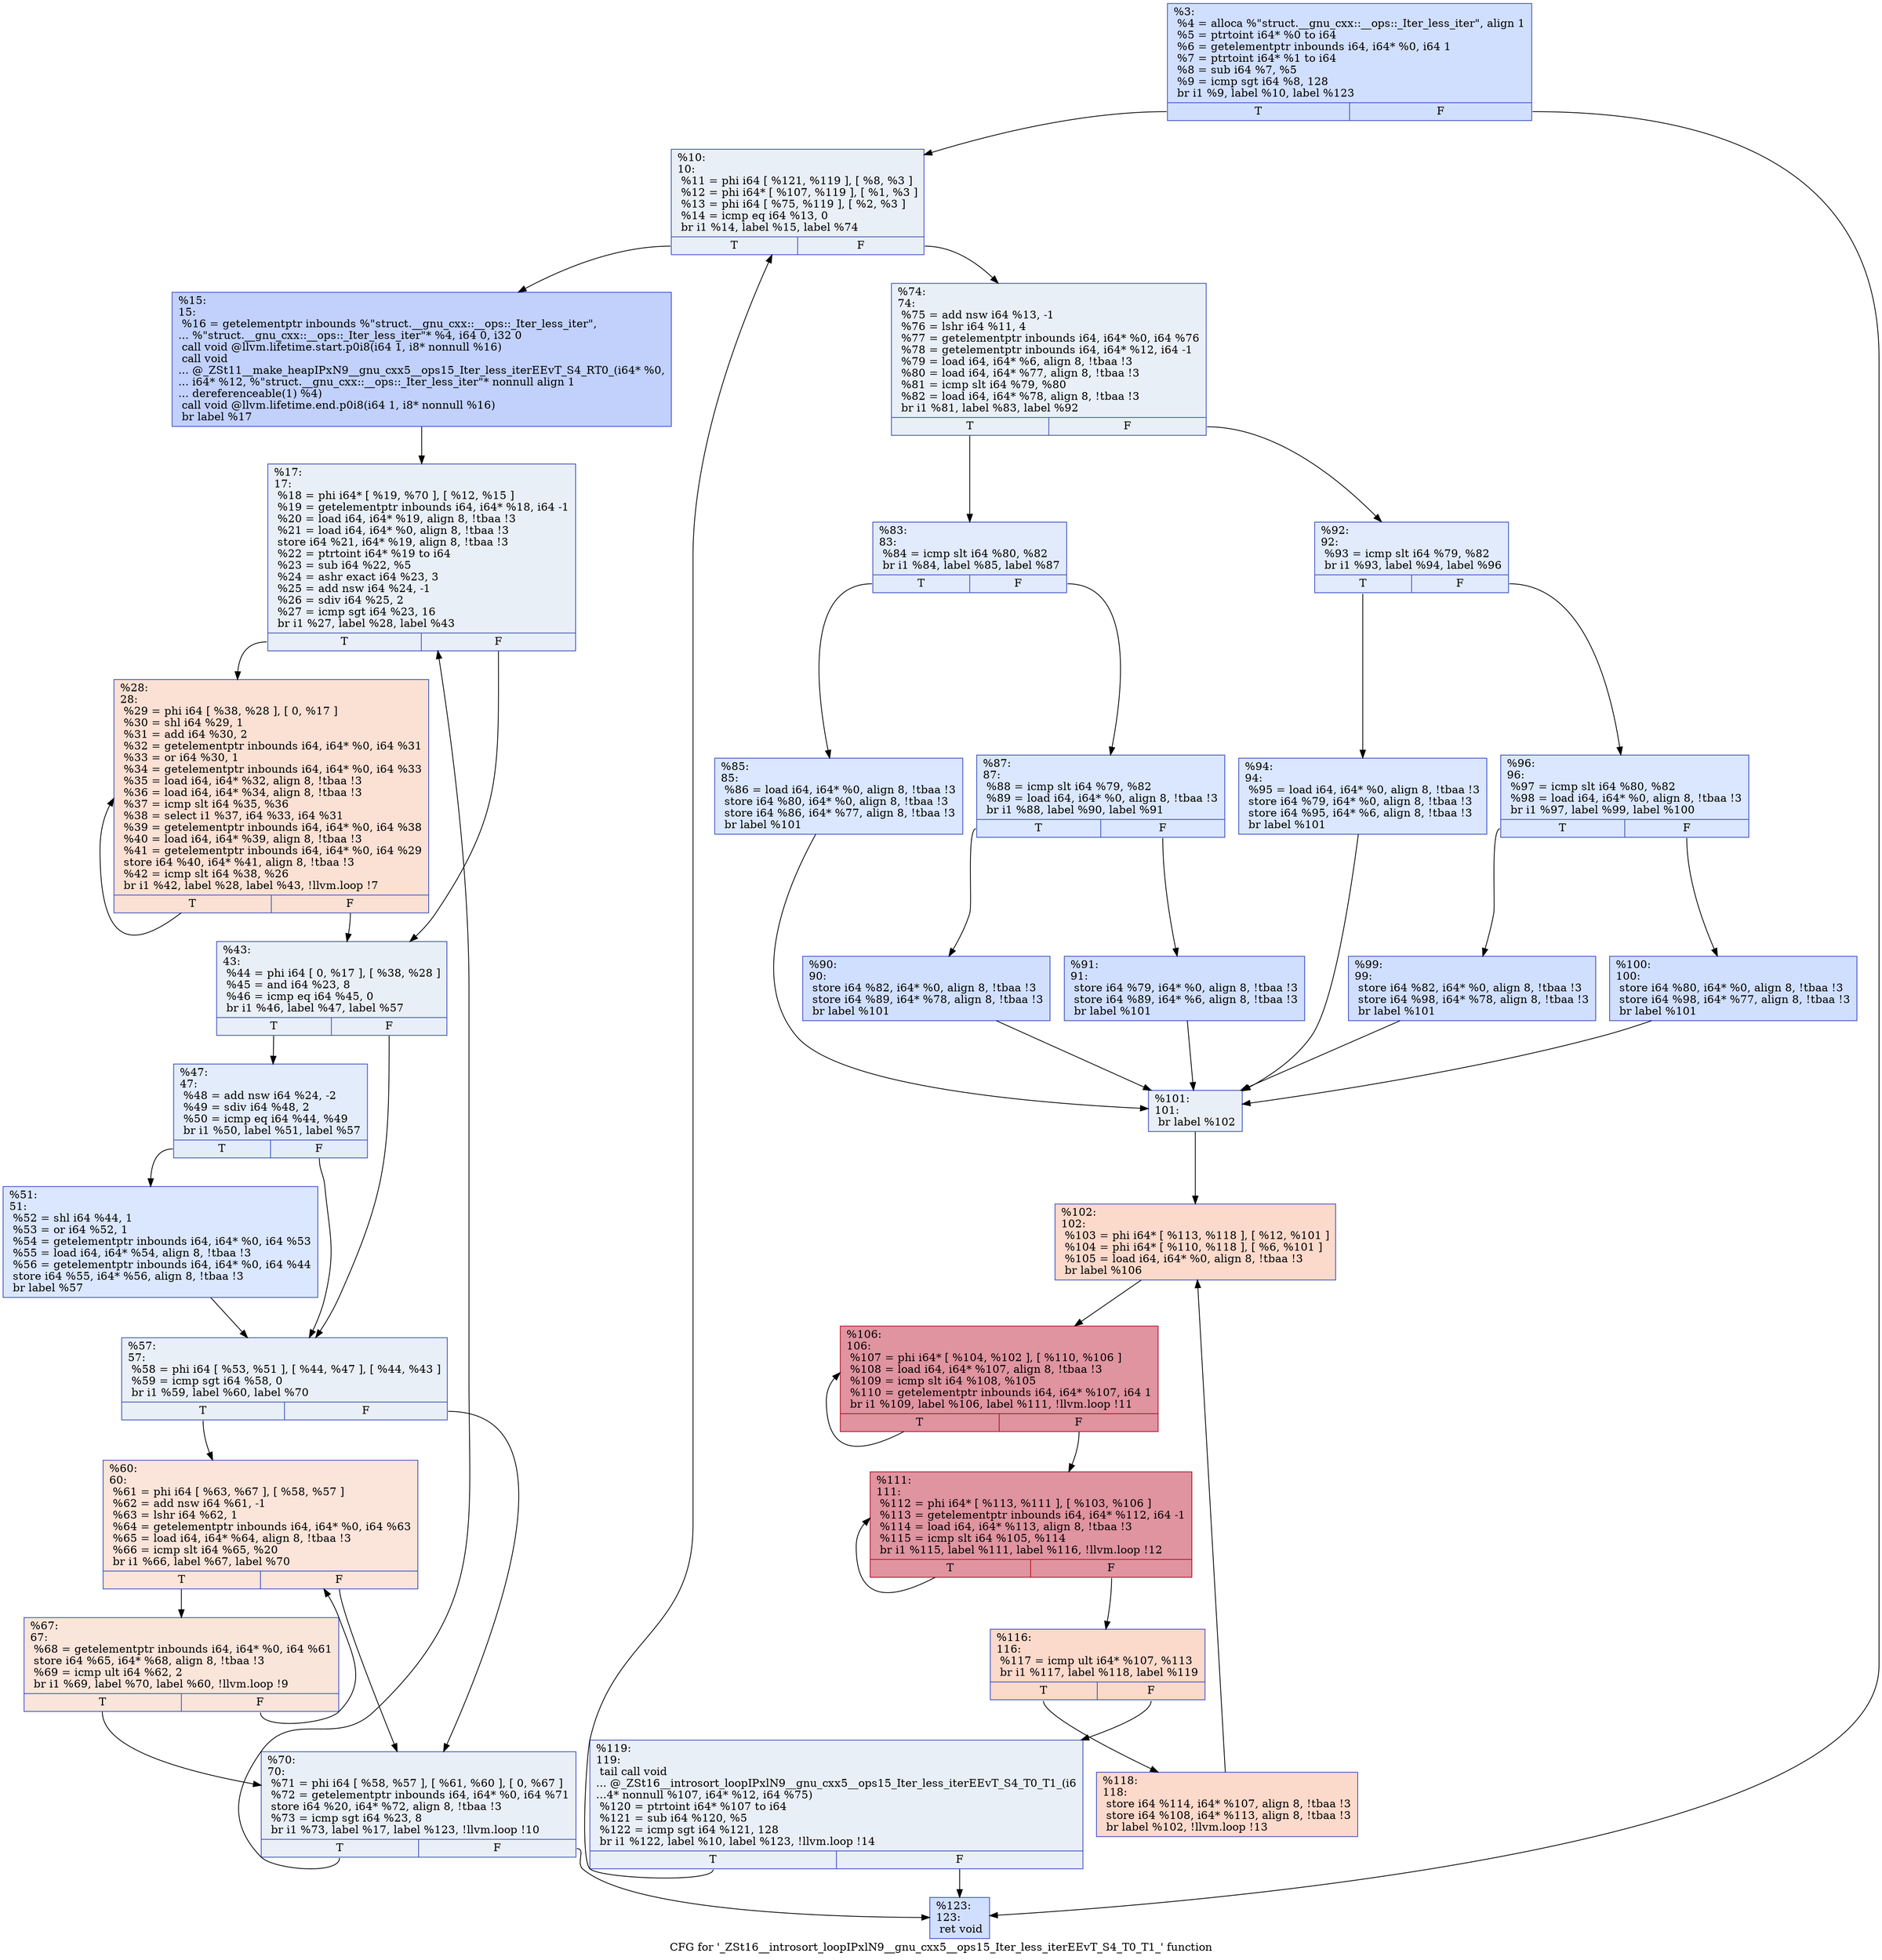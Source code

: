 digraph "CFG for '_ZSt16__introsort_loopIPxlN9__gnu_cxx5__ops15_Iter_less_iterEEvT_S4_T0_T1_' function" {
	label="CFG for '_ZSt16__introsort_loopIPxlN9__gnu_cxx5__ops15_Iter_less_iterEEvT_S4_T0_T1_' function";

	Node0x55c4f4b2b8f0 [shape=record,color="#3d50c3ff", style=filled, fillcolor="#96b7ff70",label="{%3:\l  %4 = alloca %\"struct.__gnu_cxx::__ops::_Iter_less_iter\", align 1\l  %5 = ptrtoint i64* %0 to i64\l  %6 = getelementptr inbounds i64, i64* %0, i64 1\l  %7 = ptrtoint i64* %1 to i64\l  %8 = sub i64 %7, %5\l  %9 = icmp sgt i64 %8, 128\l  br i1 %9, label %10, label %123\l|{<s0>T|<s1>F}}"];
	Node0x55c4f4b2b8f0:s0 -> Node0x55c4f4b2b9f0;
	Node0x55c4f4b2b8f0:s1 -> Node0x55c4f4b2fa70;
	Node0x55c4f4b2b9f0 [shape=record,color="#3d50c3ff", style=filled, fillcolor="#cedaeb70",label="{%10:\l10:                                               \l  %11 = phi i64 [ %121, %119 ], [ %8, %3 ]\l  %12 = phi i64* [ %107, %119 ], [ %1, %3 ]\l  %13 = phi i64 [ %75, %119 ], [ %2, %3 ]\l  %14 = icmp eq i64 %13, 0\l  br i1 %14, label %15, label %74\l|{<s0>T|<s1>F}}"];
	Node0x55c4f4b2b9f0:s0 -> Node0x55c4f4b2fea0;
	Node0x55c4f4b2b9f0:s1 -> Node0x55c4f4b2ff30;
	Node0x55c4f4b2fea0 [shape=record,color="#3d50c3ff", style=filled, fillcolor="#7396f570",label="{%15:\l15:                                               \l  %16 = getelementptr inbounds %\"struct.__gnu_cxx::__ops::_Iter_less_iter\",\l... %\"struct.__gnu_cxx::__ops::_Iter_less_iter\"* %4, i64 0, i32 0\l  call void @llvm.lifetime.start.p0i8(i64 1, i8* nonnull %16)\l  call void\l... @_ZSt11__make_heapIPxN9__gnu_cxx5__ops15_Iter_less_iterEEvT_S4_RT0_(i64* %0,\l... i64* %12, %\"struct.__gnu_cxx::__ops::_Iter_less_iter\"* nonnull align 1\l... dereferenceable(1) %4)\l  call void @llvm.lifetime.end.p0i8(i64 1, i8* nonnull %16)\l  br label %17\l}"];
	Node0x55c4f4b2fea0 -> Node0x55c4f4b30480;
	Node0x55c4f4b30480 [shape=record,color="#3d50c3ff", style=filled, fillcolor="#cedaeb70",label="{%17:\l17:                                               \l  %18 = phi i64* [ %19, %70 ], [ %12, %15 ]\l  %19 = getelementptr inbounds i64, i64* %18, i64 -1\l  %20 = load i64, i64* %19, align 8, !tbaa !3\l  %21 = load i64, i64* %0, align 8, !tbaa !3\l  store i64 %21, i64* %19, align 8, !tbaa !3\l  %22 = ptrtoint i64* %19 to i64\l  %23 = sub i64 %22, %5\l  %24 = ashr exact i64 %23, 3\l  %25 = add nsw i64 %24, -1\l  %26 = sdiv i64 %25, 2\l  %27 = icmp sgt i64 %23, 16\l  br i1 %27, label %28, label %43\l|{<s0>T|<s1>F}}"];
	Node0x55c4f4b30480:s0 -> Node0x55c4f4b30b70;
	Node0x55c4f4b30480:s1 -> Node0x55c4f4b30bc0;
	Node0x55c4f4b30b70 [shape=record,color="#3d50c3ff", style=filled, fillcolor="#f7b99e70",label="{%28:\l28:                                               \l  %29 = phi i64 [ %38, %28 ], [ 0, %17 ]\l  %30 = shl i64 %29, 1\l  %31 = add i64 %30, 2\l  %32 = getelementptr inbounds i64, i64* %0, i64 %31\l  %33 = or i64 %30, 1\l  %34 = getelementptr inbounds i64, i64* %0, i64 %33\l  %35 = load i64, i64* %32, align 8, !tbaa !3\l  %36 = load i64, i64* %34, align 8, !tbaa !3\l  %37 = icmp slt i64 %35, %36\l  %38 = select i1 %37, i64 %33, i64 %31\l  %39 = getelementptr inbounds i64, i64* %0, i64 %38\l  %40 = load i64, i64* %39, align 8, !tbaa !3\l  %41 = getelementptr inbounds i64, i64* %0, i64 %29\l  store i64 %40, i64* %41, align 8, !tbaa !3\l  %42 = icmp slt i64 %38, %26\l  br i1 %42, label %28, label %43, !llvm.loop !7\l|{<s0>T|<s1>F}}"];
	Node0x55c4f4b30b70:s0 -> Node0x55c4f4b30b70;
	Node0x55c4f4b30b70:s1 -> Node0x55c4f4b30bc0;
	Node0x55c4f4b30bc0 [shape=record,color="#3d50c3ff", style=filled, fillcolor="#cedaeb70",label="{%43:\l43:                                               \l  %44 = phi i64 [ 0, %17 ], [ %38, %28 ]\l  %45 = and i64 %23, 8\l  %46 = icmp eq i64 %45, 0\l  br i1 %46, label %47, label %57\l|{<s0>T|<s1>F}}"];
	Node0x55c4f4b30bc0:s0 -> Node0x55c4f4b21800;
	Node0x55c4f4b30bc0:s1 -> Node0x55c4f4b21850;
	Node0x55c4f4b21800 [shape=record,color="#3d50c3ff", style=filled, fillcolor="#bfd3f670",label="{%47:\l47:                                               \l  %48 = add nsw i64 %24, -2\l  %49 = sdiv i64 %48, 2\l  %50 = icmp eq i64 %44, %49\l  br i1 %50, label %51, label %57\l|{<s0>T|<s1>F}}"];
	Node0x55c4f4b21800:s0 -> Node0x55c4f4b21b40;
	Node0x55c4f4b21800:s1 -> Node0x55c4f4b21850;
	Node0x55c4f4b21b40 [shape=record,color="#3d50c3ff", style=filled, fillcolor="#abc8fd70",label="{%51:\l51:                                               \l  %52 = shl i64 %44, 1\l  %53 = or i64 %52, 1\l  %54 = getelementptr inbounds i64, i64* %0, i64 %53\l  %55 = load i64, i64* %54, align 8, !tbaa !3\l  %56 = getelementptr inbounds i64, i64* %0, i64 %44\l  store i64 %55, i64* %56, align 8, !tbaa !3\l  br label %57\l}"];
	Node0x55c4f4b21b40 -> Node0x55c4f4b21850;
	Node0x55c4f4b21850 [shape=record,color="#3d50c3ff", style=filled, fillcolor="#cedaeb70",label="{%57:\l57:                                               \l  %58 = phi i64 [ %53, %51 ], [ %44, %47 ], [ %44, %43 ]\l  %59 = icmp sgt i64 %58, 0\l  br i1 %59, label %60, label %70\l|{<s0>T|<s1>F}}"];
	Node0x55c4f4b21850:s0 -> Node0x55c4f4b32c70;
	Node0x55c4f4b21850:s1 -> Node0x55c4f4b30540;
	Node0x55c4f4b32c70 [shape=record,color="#3d50c3ff", style=filled, fillcolor="#f5c1a970",label="{%60:\l60:                                               \l  %61 = phi i64 [ %63, %67 ], [ %58, %57 ]\l  %62 = add nsw i64 %61, -1\l  %63 = lshr i64 %62, 1\l  %64 = getelementptr inbounds i64, i64* %0, i64 %63\l  %65 = load i64, i64* %64, align 8, !tbaa !3\l  %66 = icmp slt i64 %65, %20\l  br i1 %66, label %67, label %70\l|{<s0>T|<s1>F}}"];
	Node0x55c4f4b32c70:s0 -> Node0x55c4f4b32d70;
	Node0x55c4f4b32c70:s1 -> Node0x55c4f4b30540;
	Node0x55c4f4b32d70 [shape=record,color="#3d50c3ff", style=filled, fillcolor="#f4c5ad70",label="{%67:\l67:                                               \l  %68 = getelementptr inbounds i64, i64* %0, i64 %61\l  store i64 %65, i64* %68, align 8, !tbaa !3\l  %69 = icmp ult i64 %62, 2\l  br i1 %69, label %70, label %60, !llvm.loop !9\l|{<s0>T|<s1>F}}"];
	Node0x55c4f4b32d70:s0 -> Node0x55c4f4b30540;
	Node0x55c4f4b32d70:s1 -> Node0x55c4f4b32c70;
	Node0x55c4f4b30540 [shape=record,color="#3d50c3ff", style=filled, fillcolor="#cedaeb70",label="{%70:\l70:                                               \l  %71 = phi i64 [ %58, %57 ], [ %61, %60 ], [ 0, %67 ]\l  %72 = getelementptr inbounds i64, i64* %0, i64 %71\l  store i64 %20, i64* %72, align 8, !tbaa !3\l  %73 = icmp sgt i64 %23, 8\l  br i1 %73, label %17, label %123, !llvm.loop !10\l|{<s0>T|<s1>F}}"];
	Node0x55c4f4b30540:s0 -> Node0x55c4f4b30480;
	Node0x55c4f4b30540:s1 -> Node0x55c4f4b2fa70;
	Node0x55c4f4b2ff30 [shape=record,color="#3d50c3ff", style=filled, fillcolor="#cedaeb70",label="{%74:\l74:                                               \l  %75 = add nsw i64 %13, -1\l  %76 = lshr i64 %11, 4\l  %77 = getelementptr inbounds i64, i64* %0, i64 %76\l  %78 = getelementptr inbounds i64, i64* %12, i64 -1\l  %79 = load i64, i64* %6, align 8, !tbaa !3\l  %80 = load i64, i64* %77, align 8, !tbaa !3\l  %81 = icmp slt i64 %79, %80\l  %82 = load i64, i64* %78, align 8, !tbaa !3\l  br i1 %81, label %83, label %92\l|{<s0>T|<s1>F}}"];
	Node0x55c4f4b2ff30:s0 -> Node0x55c4f4b33d60;
	Node0x55c4f4b2ff30:s1 -> Node0x55c4f4b33db0;
	Node0x55c4f4b33d60 [shape=record,color="#3d50c3ff", style=filled, fillcolor="#bbd1f870",label="{%83:\l83:                                               \l  %84 = icmp slt i64 %80, %82\l  br i1 %84, label %85, label %87\l|{<s0>T|<s1>F}}"];
	Node0x55c4f4b33d60:s0 -> Node0x55c4f4b33f40;
	Node0x55c4f4b33d60:s1 -> Node0x55c4f4b33f90;
	Node0x55c4f4b33f40 [shape=record,color="#3d50c3ff", style=filled, fillcolor="#abc8fd70",label="{%85:\l85:                                               \l  %86 = load i64, i64* %0, align 8, !tbaa !3\l  store i64 %80, i64* %0, align 8, !tbaa !3\l  store i64 %86, i64* %77, align 8, !tbaa !3\l  br label %101\l}"];
	Node0x55c4f4b33f40 -> Node0x55c4f4b34260;
	Node0x55c4f4b33f90 [shape=record,color="#3d50c3ff", style=filled, fillcolor="#abc8fd70",label="{%87:\l87:                                               \l  %88 = icmp slt i64 %79, %82\l  %89 = load i64, i64* %0, align 8, !tbaa !3\l  br i1 %88, label %90, label %91\l|{<s0>T|<s1>F}}"];
	Node0x55c4f4b33f90:s0 -> Node0x55c4f4b34420;
	Node0x55c4f4b33f90:s1 -> Node0x55c4f4b34470;
	Node0x55c4f4b34420 [shape=record,color="#3d50c3ff", style=filled, fillcolor="#96b7ff70",label="{%90:\l90:                                               \l  store i64 %82, i64* %0, align 8, !tbaa !3\l  store i64 %89, i64* %78, align 8, !tbaa !3\l  br label %101\l}"];
	Node0x55c4f4b34420 -> Node0x55c4f4b34260;
	Node0x55c4f4b34470 [shape=record,color="#3d50c3ff", style=filled, fillcolor="#96b7ff70",label="{%91:\l91:                                               \l  store i64 %79, i64* %0, align 8, !tbaa !3\l  store i64 %89, i64* %6, align 8, !tbaa !3\l  br label %101\l}"];
	Node0x55c4f4b34470 -> Node0x55c4f4b34260;
	Node0x55c4f4b33db0 [shape=record,color="#3d50c3ff", style=filled, fillcolor="#bbd1f870",label="{%92:\l92:                                               \l  %93 = icmp slt i64 %79, %82\l  br i1 %93, label %94, label %96\l|{<s0>T|<s1>F}}"];
	Node0x55c4f4b33db0:s0 -> Node0x55c4f4b33630;
	Node0x55c4f4b33db0:s1 -> Node0x55c4f4b33680;
	Node0x55c4f4b33630 [shape=record,color="#3d50c3ff", style=filled, fillcolor="#abc8fd70",label="{%94:\l94:                                               \l  %95 = load i64, i64* %0, align 8, !tbaa !3\l  store i64 %79, i64* %0, align 8, !tbaa !3\l  store i64 %95, i64* %6, align 8, !tbaa !3\l  br label %101\l}"];
	Node0x55c4f4b33630 -> Node0x55c4f4b34260;
	Node0x55c4f4b33680 [shape=record,color="#3d50c3ff", style=filled, fillcolor="#abc8fd70",label="{%96:\l96:                                               \l  %97 = icmp slt i64 %80, %82\l  %98 = load i64, i64* %0, align 8, !tbaa !3\l  br i1 %97, label %99, label %100\l|{<s0>T|<s1>F}}"];
	Node0x55c4f4b33680:s0 -> Node0x55c4f4b353c0;
	Node0x55c4f4b33680:s1 -> Node0x55c4f4b35410;
	Node0x55c4f4b353c0 [shape=record,color="#3d50c3ff", style=filled, fillcolor="#96b7ff70",label="{%99:\l99:                                               \l  store i64 %82, i64* %0, align 8, !tbaa !3\l  store i64 %98, i64* %78, align 8, !tbaa !3\l  br label %101\l}"];
	Node0x55c4f4b353c0 -> Node0x55c4f4b34260;
	Node0x55c4f4b35410 [shape=record,color="#3d50c3ff", style=filled, fillcolor="#96b7ff70",label="{%100:\l100:                                              \l  store i64 %80, i64* %0, align 8, !tbaa !3\l  store i64 %98, i64* %77, align 8, !tbaa !3\l  br label %101\l}"];
	Node0x55c4f4b35410 -> Node0x55c4f4b34260;
	Node0x55c4f4b34260 [shape=record,color="#3d50c3ff", style=filled, fillcolor="#cedaeb70",label="{%101:\l101:                                              \l  br label %102\l}"];
	Node0x55c4f4b34260 -> Node0x55c4f4b35830;
	Node0x55c4f4b35830 [shape=record,color="#3d50c3ff", style=filled, fillcolor="#f7a88970",label="{%102:\l102:                                              \l  %103 = phi i64* [ %113, %118 ], [ %12, %101 ]\l  %104 = phi i64* [ %110, %118 ], [ %6, %101 ]\l  %105 = load i64, i64* %0, align 8, !tbaa !3\l  br label %106\l}"];
	Node0x55c4f4b35830 -> Node0x55c4f4b35b10;
	Node0x55c4f4b35b10 [shape=record,color="#b70d28ff", style=filled, fillcolor="#b70d2870",label="{%106:\l106:                                              \l  %107 = phi i64* [ %104, %102 ], [ %110, %106 ]\l  %108 = load i64, i64* %107, align 8, !tbaa !3\l  %109 = icmp slt i64 %108, %105\l  %110 = getelementptr inbounds i64, i64* %107, i64 1\l  br i1 %109, label %106, label %111, !llvm.loop !11\l|{<s0>T|<s1>F}}"];
	Node0x55c4f4b35b10:s0 -> Node0x55c4f4b35b10;
	Node0x55c4f4b35b10:s1 -> Node0x55c4f4b36230;
	Node0x55c4f4b36230 [shape=record,color="#b70d28ff", style=filled, fillcolor="#b70d2870",label="{%111:\l111:                                              \l  %112 = phi i64* [ %113, %111 ], [ %103, %106 ]\l  %113 = getelementptr inbounds i64, i64* %112, i64 -1\l  %114 = load i64, i64* %113, align 8, !tbaa !3\l  %115 = icmp slt i64 %105, %114\l  br i1 %115, label %111, label %116, !llvm.loop !12\l|{<s0>T|<s1>F}}"];
	Node0x55c4f4b36230:s0 -> Node0x55c4f4b36230;
	Node0x55c4f4b36230:s1 -> Node0x55c4f4b36600;
	Node0x55c4f4b36600 [shape=record,color="#3d50c3ff", style=filled, fillcolor="#f7a88970",label="{%116:\l116:                                              \l  %117 = icmp ult i64* %107, %113\l  br i1 %117, label %118, label %119\l|{<s0>T|<s1>F}}"];
	Node0x55c4f4b36600:s0 -> Node0x55c4f4b358f0;
	Node0x55c4f4b36600:s1 -> Node0x55c4f4b2fbb0;
	Node0x55c4f4b358f0 [shape=record,color="#3d50c3ff", style=filled, fillcolor="#f7a88970",label="{%118:\l118:                                              \l  store i64 %114, i64* %107, align 8, !tbaa !3\l  store i64 %108, i64* %113, align 8, !tbaa !3\l  br label %102, !llvm.loop !13\l}"];
	Node0x55c4f4b358f0 -> Node0x55c4f4b35830;
	Node0x55c4f4b2fbb0 [shape=record,color="#3d50c3ff", style=filled, fillcolor="#cedaeb70",label="{%119:\l119:                                              \l  tail call void\l... @_ZSt16__introsort_loopIPxlN9__gnu_cxx5__ops15_Iter_less_iterEEvT_S4_T0_T1_(i6\l...4* nonnull %107, i64* %12, i64 %75)\l  %120 = ptrtoint i64* %107 to i64\l  %121 = sub i64 %120, %5\l  %122 = icmp sgt i64 %121, 128\l  br i1 %122, label %10, label %123, !llvm.loop !14\l|{<s0>T|<s1>F}}"];
	Node0x55c4f4b2fbb0:s0 -> Node0x55c4f4b2b9f0;
	Node0x55c4f4b2fbb0:s1 -> Node0x55c4f4b2fa70;
	Node0x55c4f4b2fa70 [shape=record,color="#3d50c3ff", style=filled, fillcolor="#96b7ff70",label="{%123:\l123:                                              \l  ret void\l}"];
}
